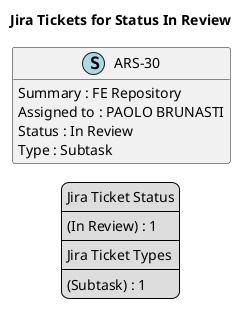 @startuml
'https://plantuml.com/class-diagram

' GENERATE CLASS DIAGRAM ===========
' Generated at    : Tue May 07 11:43:52 CEST 2024

title Jira Tickets for Status In Review
hide empty members

legend
Jira Ticket Status
----
(In Review) : 1
----
Jira Ticket Types
----
(Subtask) : 1
end legend


' Tickets =======
class "ARS-30" << (S,lightblue) >> {
  Summary : FE Repository
  Assigned to : PAOLO BRUNASTI
  Status : In Review
  Type : Subtask
}



' Links =======


@enduml
